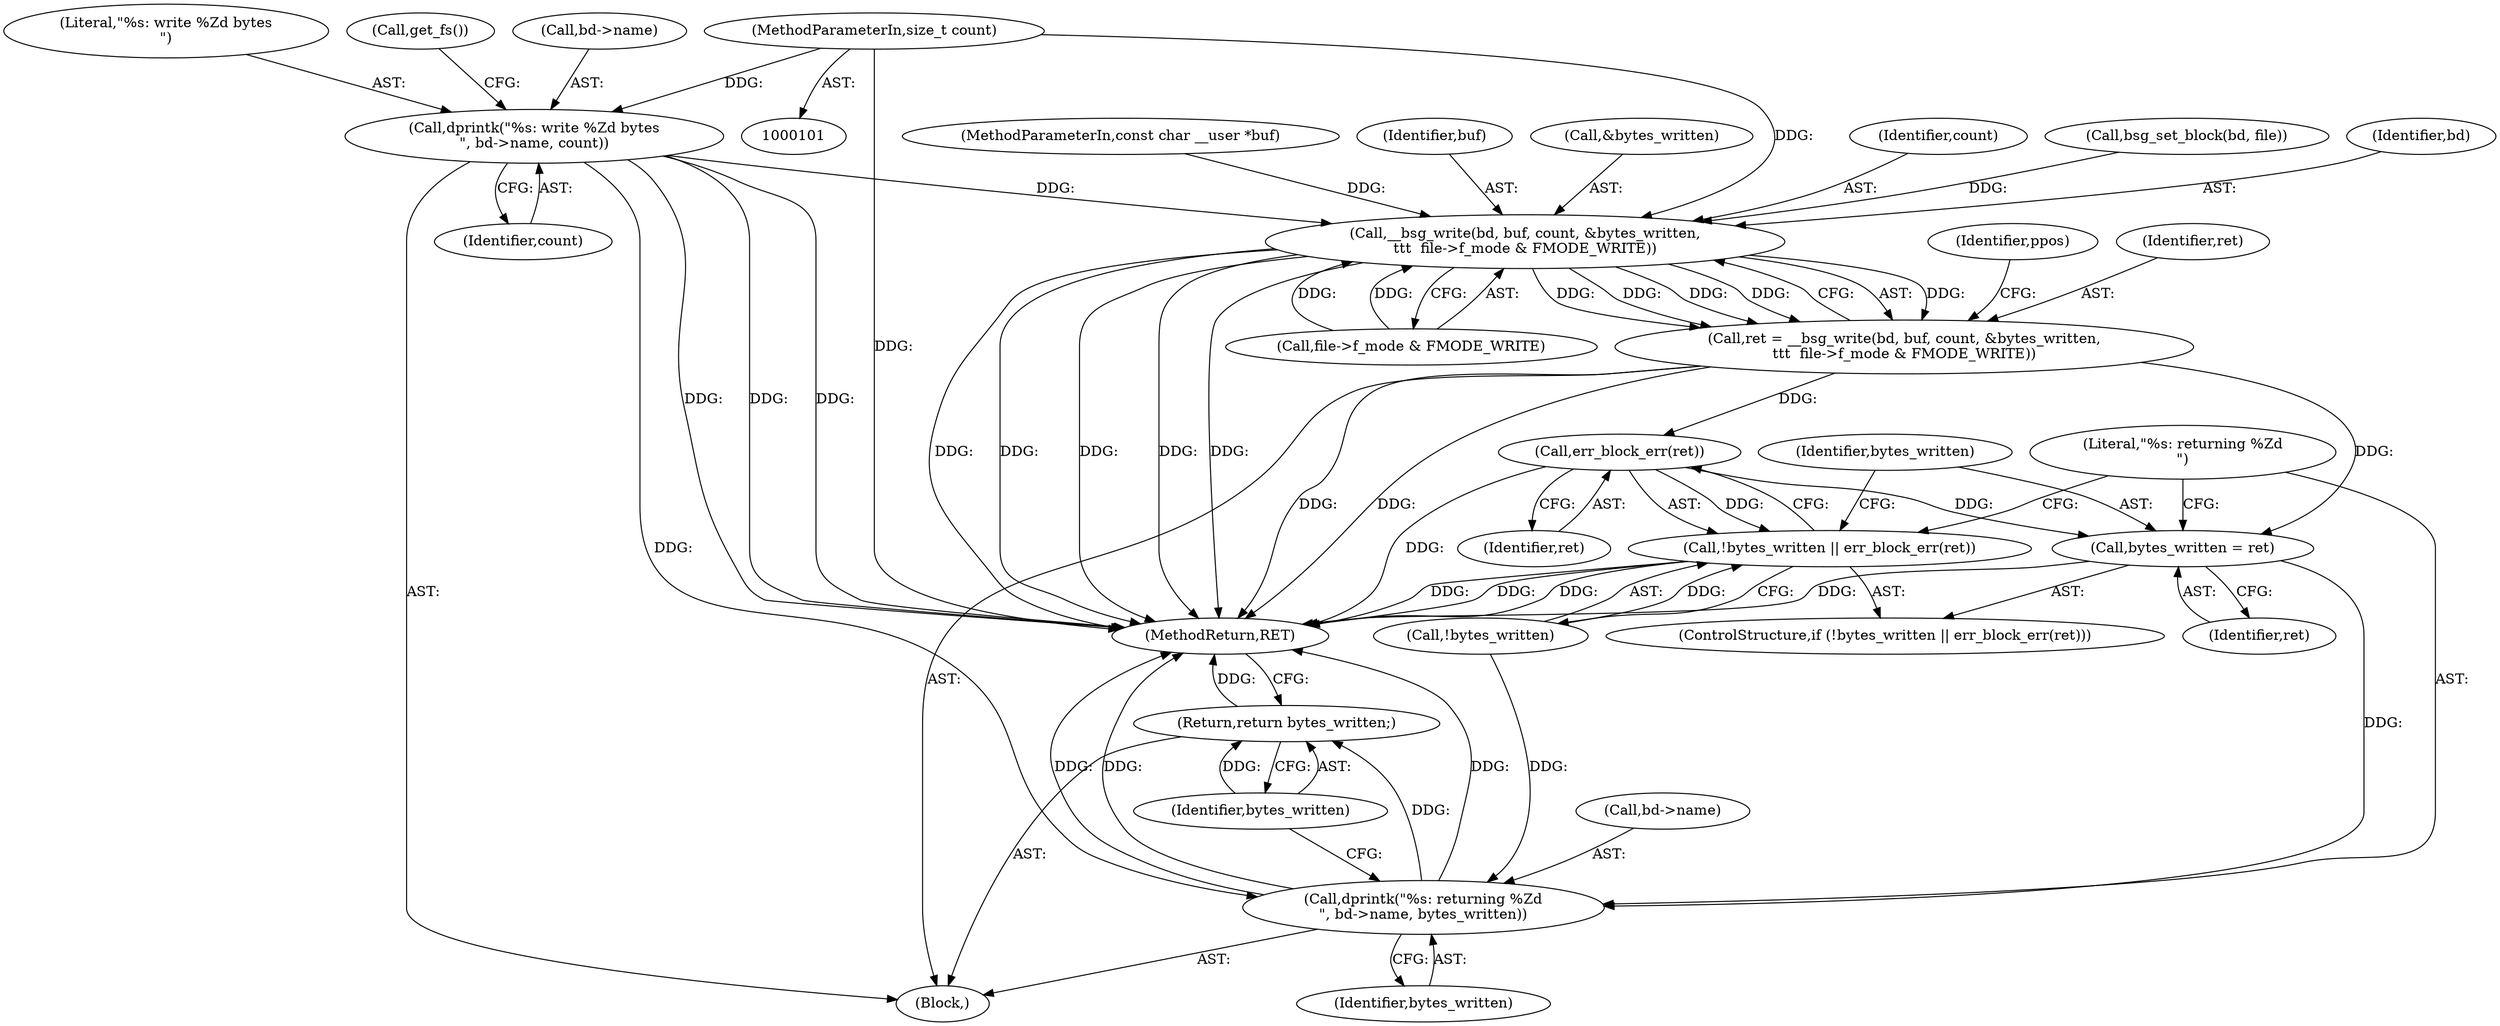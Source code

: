digraph "0_linux_128394eff343fc6d2f32172f03e24829539c5835@pointer" {
"1000115" [label="(Call,dprintk(\"%s: write %Zd bytes\n\", bd->name, count))"];
"1000104" [label="(MethodParameterIn,size_t count)"];
"1000137" [label="(Call,__bsg_write(bd, buf, count, &bytes_written,\n\t\t\t  file->f_mode & FMODE_WRITE))"];
"1000135" [label="(Call,ret = __bsg_write(bd, buf, count, &bytes_written,\n\t\t\t  file->f_mode & FMODE_WRITE))"];
"1000156" [label="(Call,err_block_err(ret))"];
"1000153" [label="(Call,!bytes_written || err_block_err(ret))"];
"1000158" [label="(Call,bytes_written = ret)"];
"1000161" [label="(Call,dprintk(\"%s: returning %Zd\n\", bd->name, bytes_written))"];
"1000167" [label="(Return,return bytes_written;)"];
"1000116" [label="(Literal,\"%s: write %Zd bytes\n\")"];
"1000143" [label="(Call,file->f_mode & FMODE_WRITE)"];
"1000161" [label="(Call,dprintk(\"%s: returning %Zd\n\", bd->name, bytes_written))"];
"1000124" [label="(Call,get_fs())"];
"1000156" [label="(Call,err_block_err(ret))"];
"1000137" [label="(Call,__bsg_write(bd, buf, count, &bytes_written,\n\t\t\t  file->f_mode & FMODE_WRITE))"];
"1000168" [label="(Identifier,bytes_written)"];
"1000150" [label="(Identifier,ppos)"];
"1000141" [label="(Call,&bytes_written)"];
"1000152" [label="(ControlStructure,if (!bytes_written || err_block_err(ret)))"];
"1000166" [label="(Identifier,bytes_written)"];
"1000115" [label="(Call,dprintk(\"%s: write %Zd bytes\n\", bd->name, count))"];
"1000159" [label="(Identifier,bytes_written)"];
"1000120" [label="(Identifier,count)"];
"1000140" [label="(Identifier,count)"];
"1000162" [label="(Literal,\"%s: returning %Zd\n\")"];
"1000129" [label="(Call,bsg_set_block(bd, file))"];
"1000138" [label="(Identifier,bd)"];
"1000157" [label="(Identifier,ret)"];
"1000117" [label="(Call,bd->name)"];
"1000135" [label="(Call,ret = __bsg_write(bd, buf, count, &bytes_written,\n\t\t\t  file->f_mode & FMODE_WRITE))"];
"1000103" [label="(MethodParameterIn,const char __user *buf)"];
"1000106" [label="(Block,)"];
"1000139" [label="(Identifier,buf)"];
"1000158" [label="(Call,bytes_written = ret)"];
"1000163" [label="(Call,bd->name)"];
"1000153" [label="(Call,!bytes_written || err_block_err(ret))"];
"1000154" [label="(Call,!bytes_written)"];
"1000160" [label="(Identifier,ret)"];
"1000167" [label="(Return,return bytes_written;)"];
"1000104" [label="(MethodParameterIn,size_t count)"];
"1000169" [label="(MethodReturn,RET)"];
"1000136" [label="(Identifier,ret)"];
"1000115" -> "1000106"  [label="AST: "];
"1000115" -> "1000120"  [label="CFG: "];
"1000116" -> "1000115"  [label="AST: "];
"1000117" -> "1000115"  [label="AST: "];
"1000120" -> "1000115"  [label="AST: "];
"1000124" -> "1000115"  [label="CFG: "];
"1000115" -> "1000169"  [label="DDG: "];
"1000115" -> "1000169"  [label="DDG: "];
"1000115" -> "1000169"  [label="DDG: "];
"1000104" -> "1000115"  [label="DDG: "];
"1000115" -> "1000137"  [label="DDG: "];
"1000115" -> "1000161"  [label="DDG: "];
"1000104" -> "1000101"  [label="AST: "];
"1000104" -> "1000169"  [label="DDG: "];
"1000104" -> "1000137"  [label="DDG: "];
"1000137" -> "1000135"  [label="AST: "];
"1000137" -> "1000143"  [label="CFG: "];
"1000138" -> "1000137"  [label="AST: "];
"1000139" -> "1000137"  [label="AST: "];
"1000140" -> "1000137"  [label="AST: "];
"1000141" -> "1000137"  [label="AST: "];
"1000143" -> "1000137"  [label="AST: "];
"1000135" -> "1000137"  [label="CFG: "];
"1000137" -> "1000169"  [label="DDG: "];
"1000137" -> "1000169"  [label="DDG: "];
"1000137" -> "1000169"  [label="DDG: "];
"1000137" -> "1000169"  [label="DDG: "];
"1000137" -> "1000169"  [label="DDG: "];
"1000137" -> "1000135"  [label="DDG: "];
"1000137" -> "1000135"  [label="DDG: "];
"1000137" -> "1000135"  [label="DDG: "];
"1000137" -> "1000135"  [label="DDG: "];
"1000137" -> "1000135"  [label="DDG: "];
"1000129" -> "1000137"  [label="DDG: "];
"1000103" -> "1000137"  [label="DDG: "];
"1000143" -> "1000137"  [label="DDG: "];
"1000143" -> "1000137"  [label="DDG: "];
"1000135" -> "1000106"  [label="AST: "];
"1000136" -> "1000135"  [label="AST: "];
"1000150" -> "1000135"  [label="CFG: "];
"1000135" -> "1000169"  [label="DDG: "];
"1000135" -> "1000169"  [label="DDG: "];
"1000135" -> "1000156"  [label="DDG: "];
"1000135" -> "1000158"  [label="DDG: "];
"1000156" -> "1000153"  [label="AST: "];
"1000156" -> "1000157"  [label="CFG: "];
"1000157" -> "1000156"  [label="AST: "];
"1000153" -> "1000156"  [label="CFG: "];
"1000156" -> "1000169"  [label="DDG: "];
"1000156" -> "1000153"  [label="DDG: "];
"1000156" -> "1000158"  [label="DDG: "];
"1000153" -> "1000152"  [label="AST: "];
"1000153" -> "1000154"  [label="CFG: "];
"1000154" -> "1000153"  [label="AST: "];
"1000159" -> "1000153"  [label="CFG: "];
"1000162" -> "1000153"  [label="CFG: "];
"1000153" -> "1000169"  [label="DDG: "];
"1000153" -> "1000169"  [label="DDG: "];
"1000153" -> "1000169"  [label="DDG: "];
"1000154" -> "1000153"  [label="DDG: "];
"1000158" -> "1000152"  [label="AST: "];
"1000158" -> "1000160"  [label="CFG: "];
"1000159" -> "1000158"  [label="AST: "];
"1000160" -> "1000158"  [label="AST: "];
"1000162" -> "1000158"  [label="CFG: "];
"1000158" -> "1000169"  [label="DDG: "];
"1000158" -> "1000161"  [label="DDG: "];
"1000161" -> "1000106"  [label="AST: "];
"1000161" -> "1000166"  [label="CFG: "];
"1000162" -> "1000161"  [label="AST: "];
"1000163" -> "1000161"  [label="AST: "];
"1000166" -> "1000161"  [label="AST: "];
"1000168" -> "1000161"  [label="CFG: "];
"1000161" -> "1000169"  [label="DDG: "];
"1000161" -> "1000169"  [label="DDG: "];
"1000161" -> "1000169"  [label="DDG: "];
"1000154" -> "1000161"  [label="DDG: "];
"1000161" -> "1000167"  [label="DDG: "];
"1000167" -> "1000106"  [label="AST: "];
"1000167" -> "1000168"  [label="CFG: "];
"1000168" -> "1000167"  [label="AST: "];
"1000169" -> "1000167"  [label="CFG: "];
"1000167" -> "1000169"  [label="DDG: "];
"1000168" -> "1000167"  [label="DDG: "];
}
